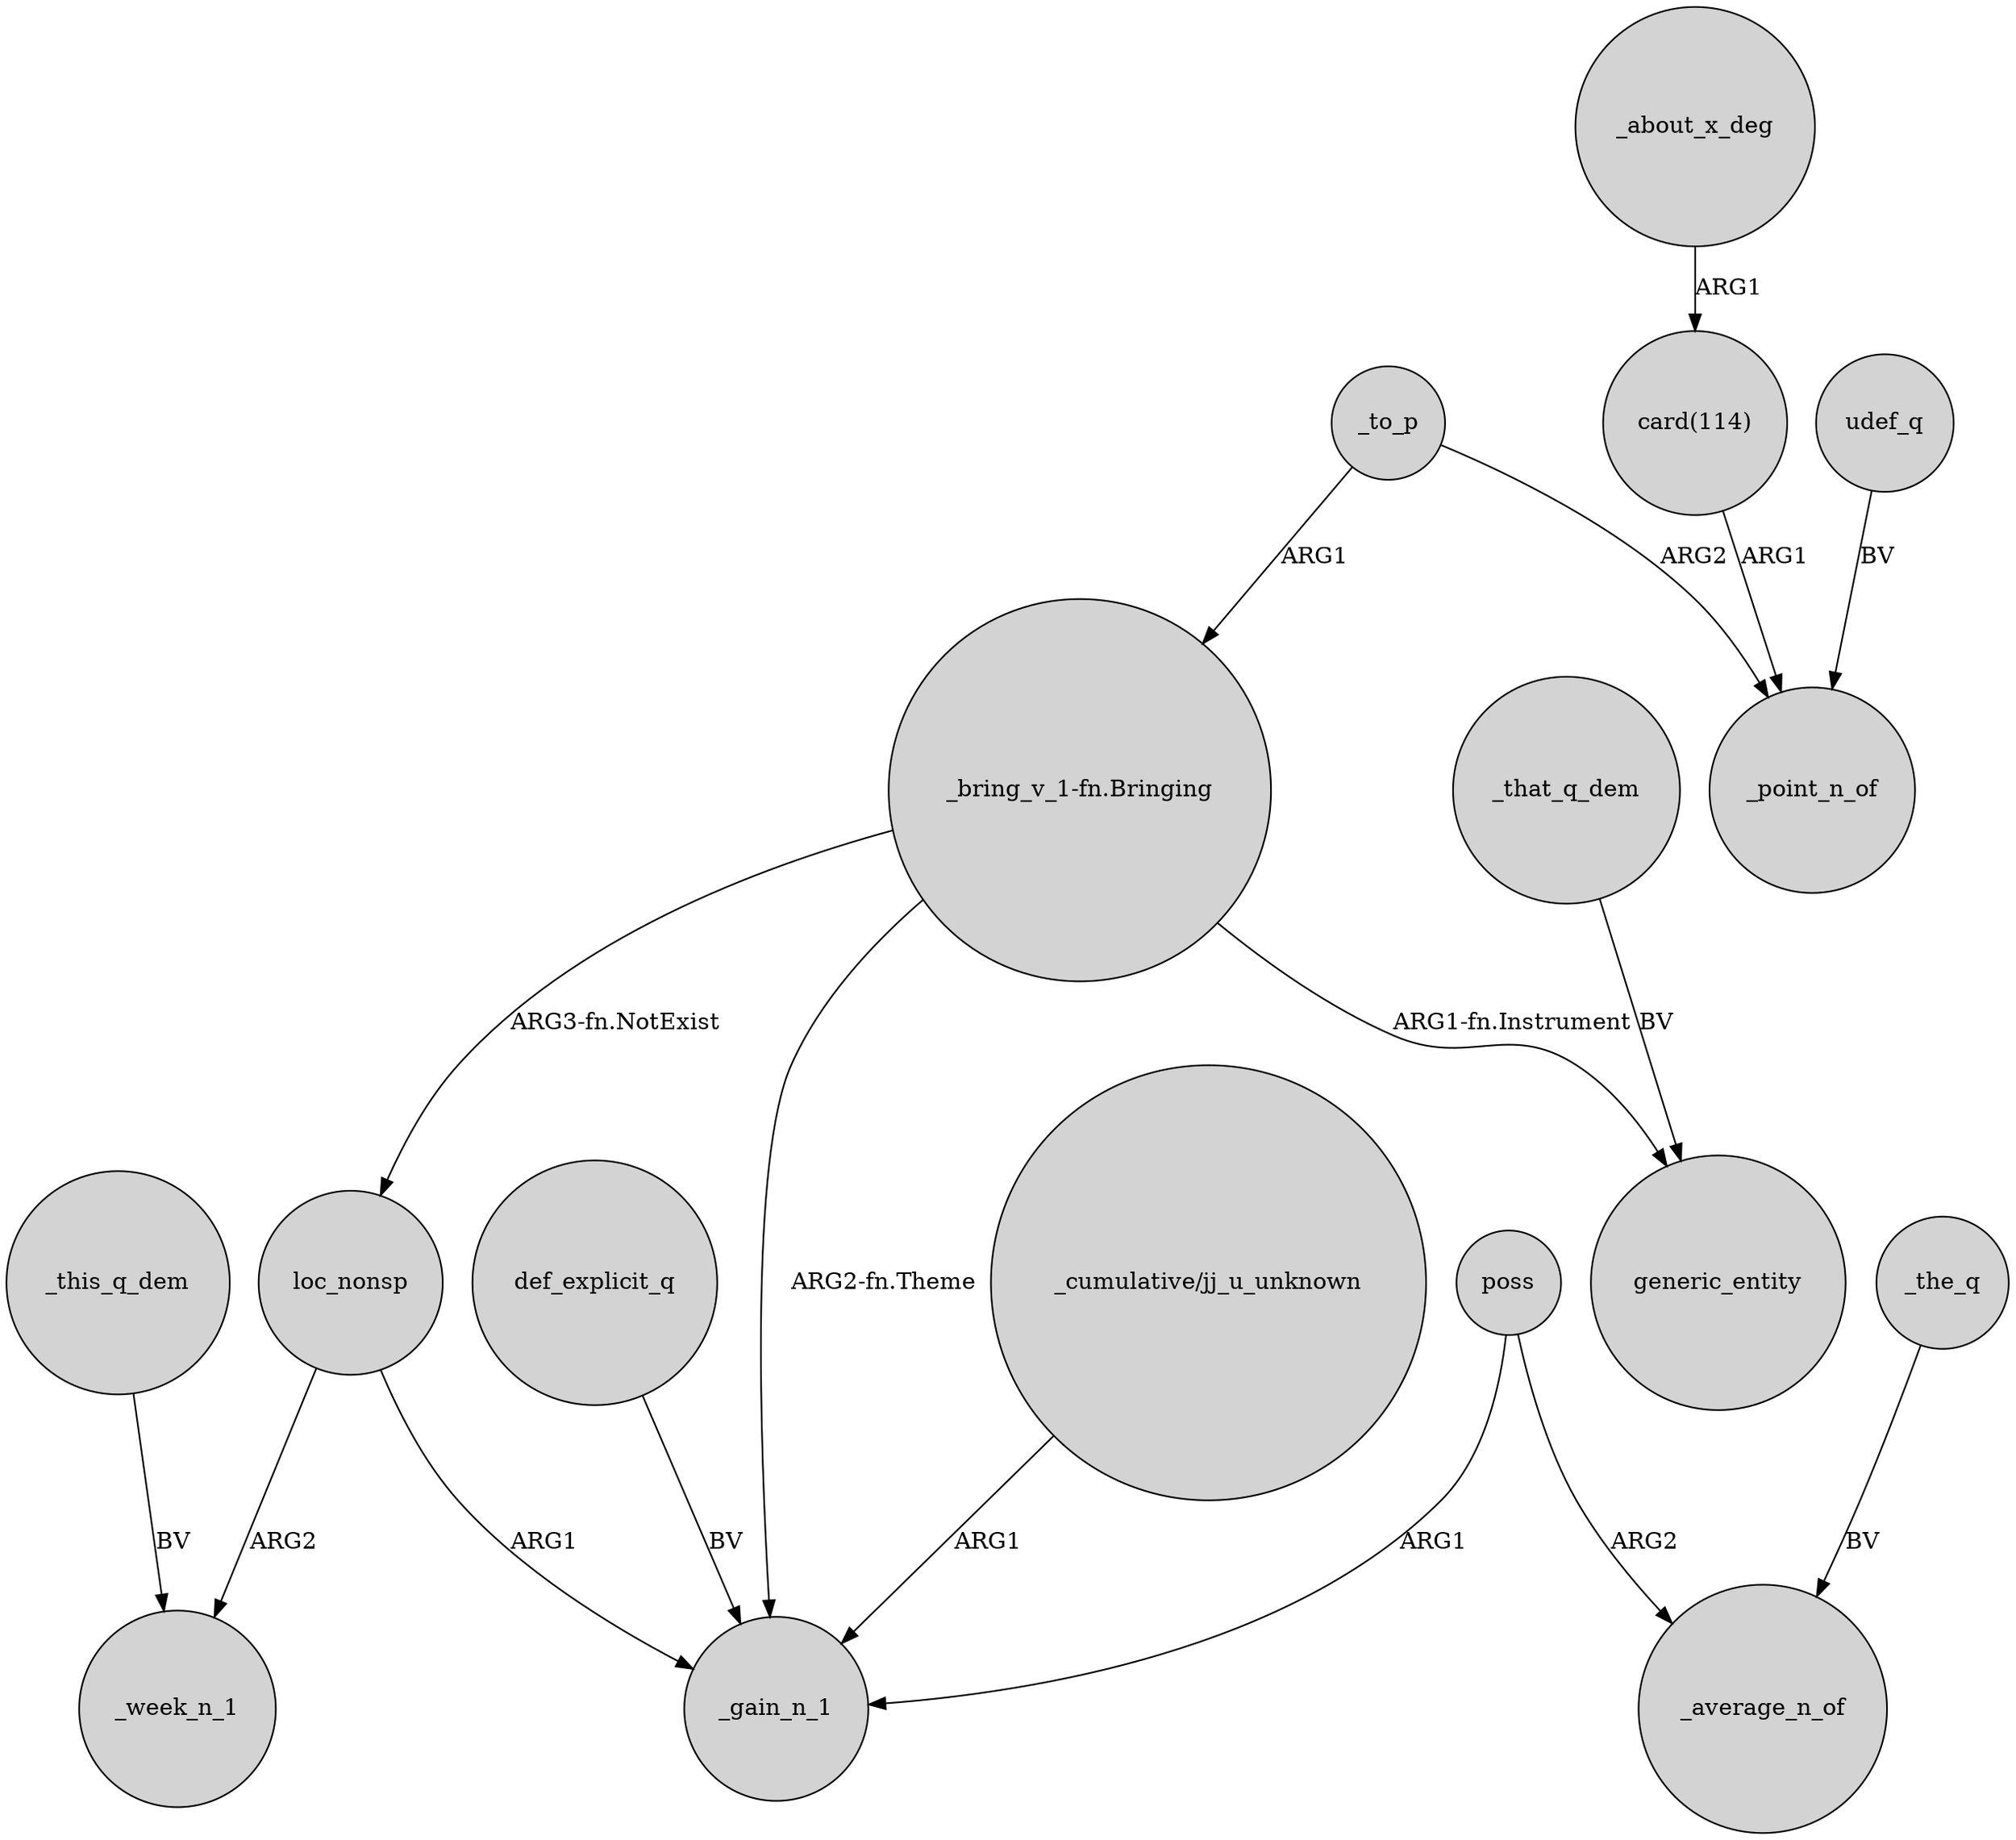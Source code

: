 digraph {
	node [shape=circle style=filled]
	"_bring_v_1-fn.Bringing" -> generic_entity [label="ARG1-fn.Instrument"]
	loc_nonsp -> _week_n_1 [label=ARG2]
	def_explicit_q -> _gain_n_1 [label=BV]
	loc_nonsp -> _gain_n_1 [label=ARG1]
	_the_q -> _average_n_of [label=BV]
	_this_q_dem -> _week_n_1 [label=BV]
	_to_p -> _point_n_of [label=ARG2]
	_about_x_deg -> "card(114)" [label=ARG1]
	_that_q_dem -> generic_entity [label=BV]
	"_cumulative/jj_u_unknown" -> _gain_n_1 [label=ARG1]
	poss -> _gain_n_1 [label=ARG1]
	_to_p -> "_bring_v_1-fn.Bringing" [label=ARG1]
	poss -> _average_n_of [label=ARG2]
	"card(114)" -> _point_n_of [label=ARG1]
	"_bring_v_1-fn.Bringing" -> loc_nonsp [label="ARG3-fn.NotExist"]
	udef_q -> _point_n_of [label=BV]
	"_bring_v_1-fn.Bringing" -> _gain_n_1 [label="ARG2-fn.Theme"]
}
